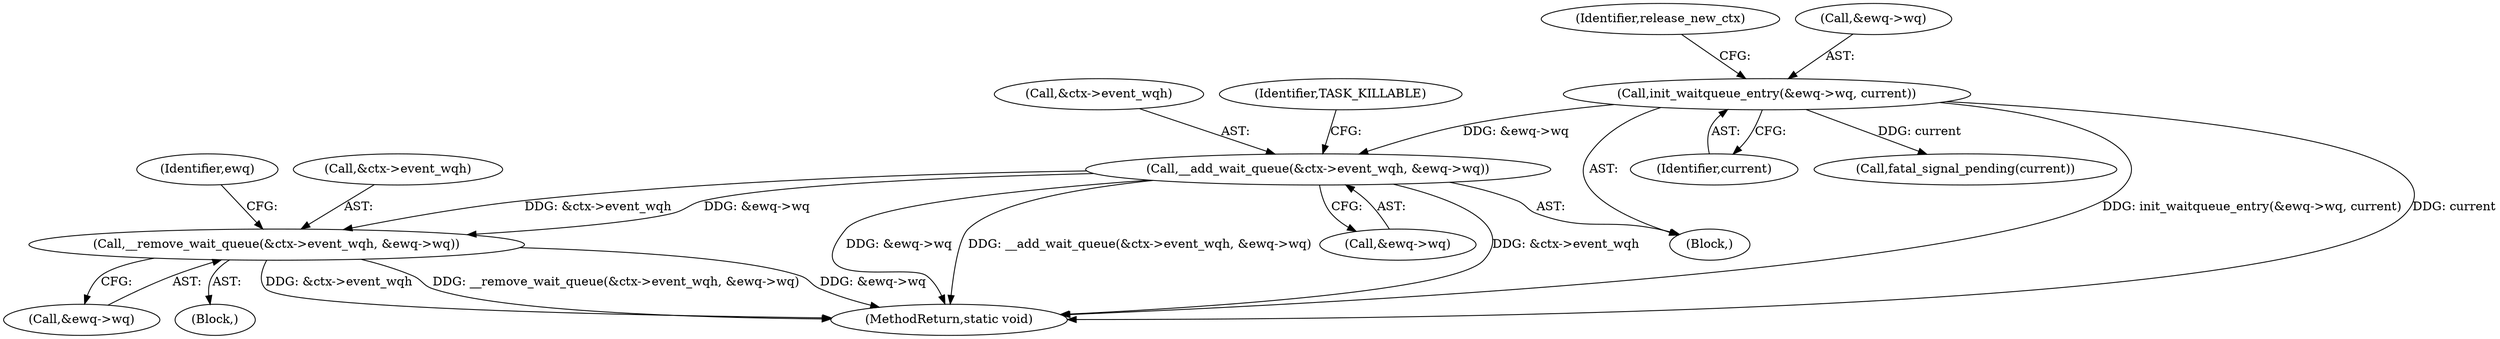 digraph "0_linux_04f5866e41fb70690e28397487d8bd8eea7d712a_1@API" {
"1000170" [label="(Call,__remove_wait_queue(&ctx->event_wqh, &ewq->wq))"];
"1000139" [label="(Call,__add_wait_queue(&ctx->event_wqh, &ewq->wq))"];
"1000123" [label="(Call,init_waitqueue_entry(&ewq->wq, current))"];
"1000144" [label="(Call,&ewq->wq)"];
"1000130" [label="(Identifier,release_new_ctx)"];
"1000300" [label="(MethodReturn,static void)"];
"1000124" [label="(Call,&ewq->wq)"];
"1000108" [label="(Block,)"];
"1000170" [label="(Call,__remove_wait_queue(&ctx->event_wqh, &ewq->wq))"];
"1000123" [label="(Call,init_waitqueue_entry(&ewq->wq, current))"];
"1000128" [label="(Identifier,current)"];
"1000140" [label="(Call,&ctx->event_wqh)"];
"1000139" [label="(Call,__add_wait_queue(&ctx->event_wqh, &ewq->wq))"];
"1000167" [label="(Call,fatal_signal_pending(current))"];
"1000171" [label="(Call,&ctx->event_wqh)"];
"1000151" [label="(Identifier,TASK_KILLABLE)"];
"1000175" [label="(Call,&ewq->wq)"];
"1000183" [label="(Identifier,ewq)"];
"1000169" [label="(Block,)"];
"1000170" -> "1000169"  [label="AST: "];
"1000170" -> "1000175"  [label="CFG: "];
"1000171" -> "1000170"  [label="AST: "];
"1000175" -> "1000170"  [label="AST: "];
"1000183" -> "1000170"  [label="CFG: "];
"1000170" -> "1000300"  [label="DDG: &ctx->event_wqh"];
"1000170" -> "1000300"  [label="DDG: __remove_wait_queue(&ctx->event_wqh, &ewq->wq)"];
"1000170" -> "1000300"  [label="DDG: &ewq->wq"];
"1000139" -> "1000170"  [label="DDG: &ctx->event_wqh"];
"1000139" -> "1000170"  [label="DDG: &ewq->wq"];
"1000139" -> "1000108"  [label="AST: "];
"1000139" -> "1000144"  [label="CFG: "];
"1000140" -> "1000139"  [label="AST: "];
"1000144" -> "1000139"  [label="AST: "];
"1000151" -> "1000139"  [label="CFG: "];
"1000139" -> "1000300"  [label="DDG: __add_wait_queue(&ctx->event_wqh, &ewq->wq)"];
"1000139" -> "1000300"  [label="DDG: &ctx->event_wqh"];
"1000139" -> "1000300"  [label="DDG: &ewq->wq"];
"1000123" -> "1000139"  [label="DDG: &ewq->wq"];
"1000123" -> "1000108"  [label="AST: "];
"1000123" -> "1000128"  [label="CFG: "];
"1000124" -> "1000123"  [label="AST: "];
"1000128" -> "1000123"  [label="AST: "];
"1000130" -> "1000123"  [label="CFG: "];
"1000123" -> "1000300"  [label="DDG: init_waitqueue_entry(&ewq->wq, current)"];
"1000123" -> "1000300"  [label="DDG: current"];
"1000123" -> "1000167"  [label="DDG: current"];
}
